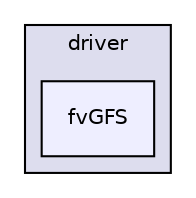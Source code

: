 digraph "/scratch2/NAGAPE/aoml-hafs1/Kyle.Ahern/acs_master_readonly/driver/fvGFS" {
  compound=true
  node [ fontsize="10", fontname="Helvetica"];
  edge [ labelfontsize="10", labelfontname="Helvetica"];
  subgraph clusterdir_1284b95147afa48b330f502c8bbc0529 {
    graph [ bgcolor="#ddddee", pencolor="black", label="driver" fontname="Helvetica", fontsize="10", URL="dir_1284b95147afa48b330f502c8bbc0529.html"]
  dir_ef13d85282fd0ff3db59aa5e99d2bcaa [shape=box, label="fvGFS", style="filled", fillcolor="#eeeeff", pencolor="black", URL="dir_ef13d85282fd0ff3db59aa5e99d2bcaa.html"];
  }
}
